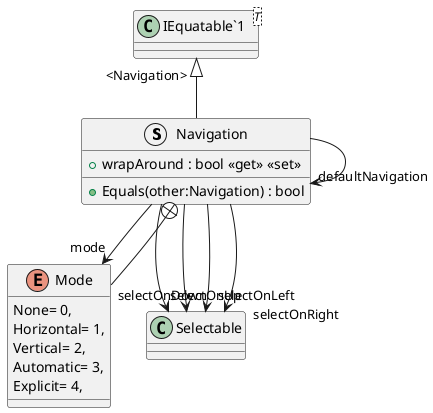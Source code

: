 @startuml
struct Navigation {
    + wrapAround : bool <<get>> <<set>>
    + Equals(other:Navigation) : bool
}
class "IEquatable`1"<T> {
}
enum Mode {
    None= 0,
    Horizontal= 1,
    Vertical= 2,
    Automatic= 3,
    Explicit= 4,
}
"IEquatable`1" "<Navigation>" <|-- Navigation
Navigation --> "mode" Mode
Navigation --> "selectOnUp" Selectable
Navigation --> "selectOnDown" Selectable
Navigation --> "selectOnLeft" Selectable
Navigation --> "selectOnRight" Selectable
Navigation --> "defaultNavigation" Navigation
Navigation +-- Mode
@enduml
